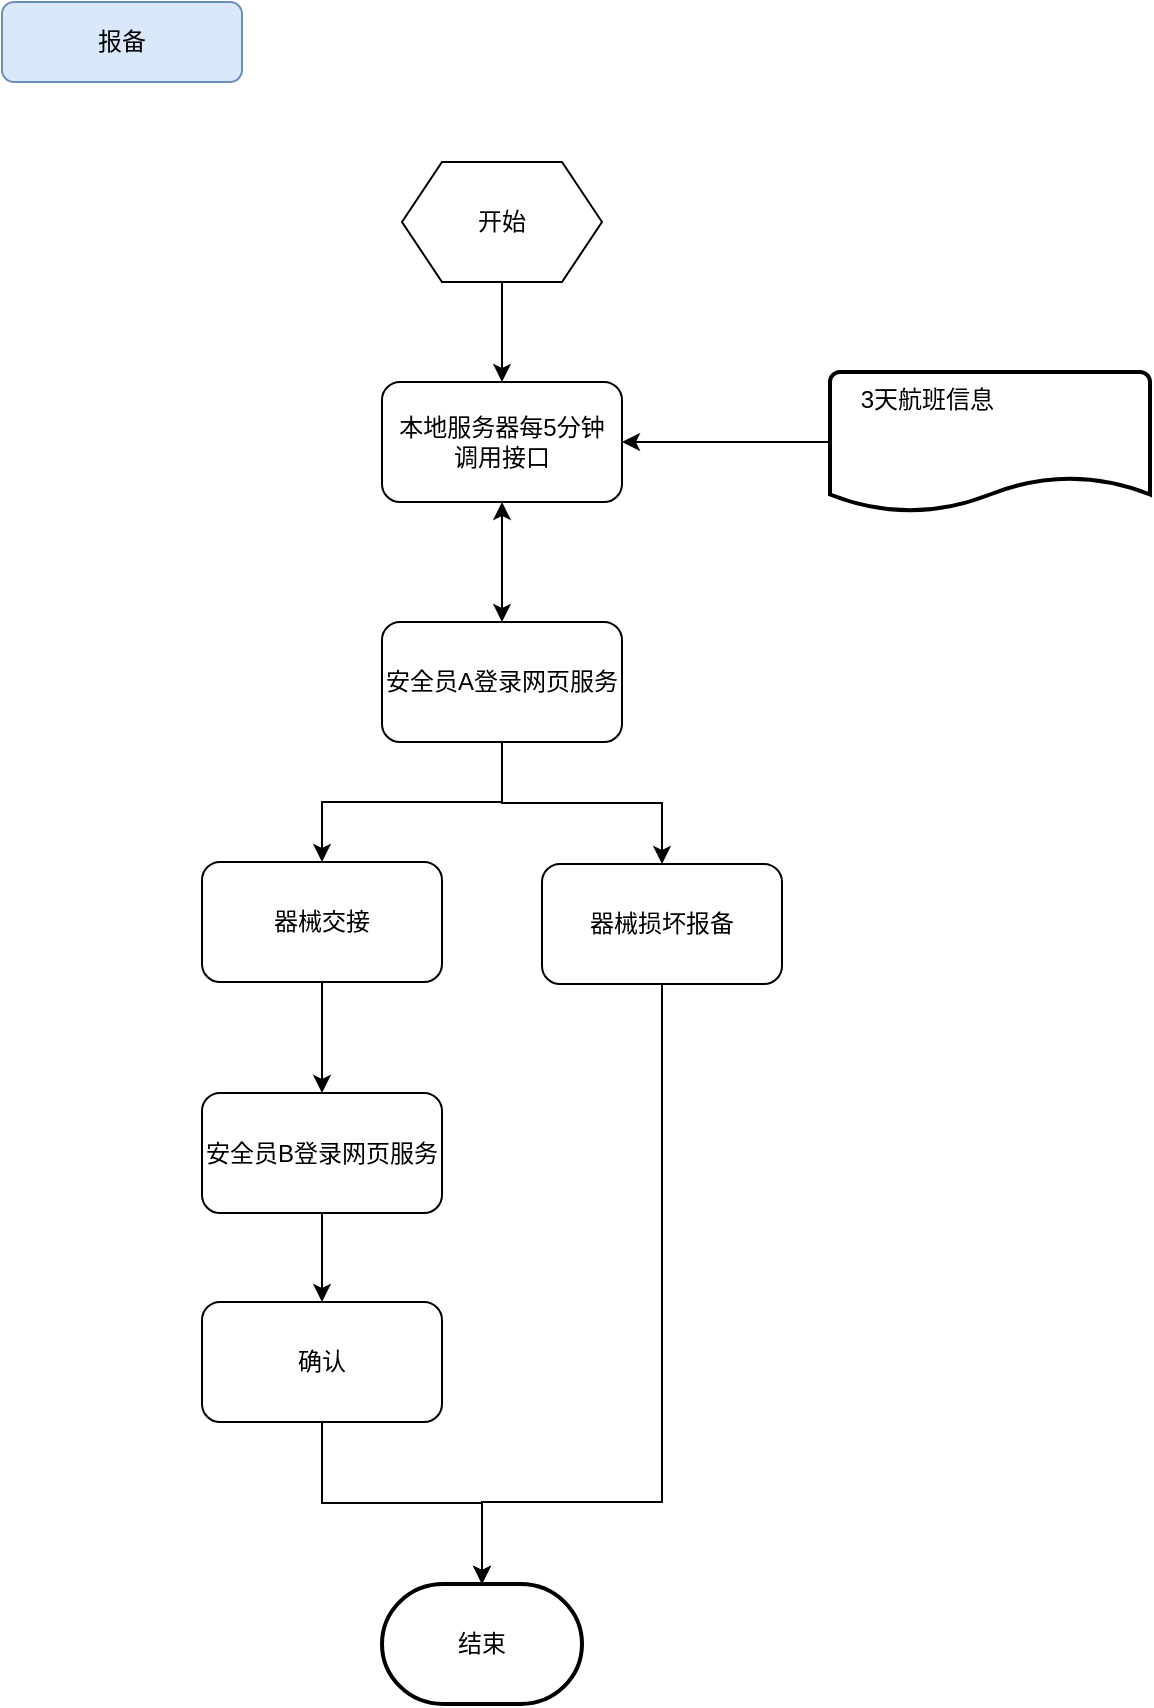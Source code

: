 <mxfile version="22.0.4" type="github">
  <diagram name="第 1 页" id="omGtUQTlMdmAvcbF8myk">
    <mxGraphModel dx="1434" dy="1927" grid="1" gridSize="10" guides="1" tooltips="1" connect="1" arrows="1" fold="1" page="1" pageScale="1" pageWidth="827" pageHeight="1169" math="0" shadow="0">
      <root>
        <mxCell id="0" />
        <mxCell id="1" parent="0" />
        <mxCell id="INWIUYFZAx7VzkQTHGjk-1" value="报备" style="rounded=1;whiteSpace=wrap;html=1;fontSize=12;glass=0;strokeWidth=1;shadow=0;fillColor=#dae8fc;strokeColor=#6c8ebf;" vertex="1" parent="1">
          <mxGeometry y="-1160" width="120" height="40" as="geometry" />
        </mxCell>
        <mxCell id="INWIUYFZAx7VzkQTHGjk-8" style="edgeStyle=orthogonalEdgeStyle;rounded=0;orthogonalLoop=1;jettySize=auto;html=1;entryX=0.5;entryY=0;entryDx=0;entryDy=0;startArrow=classic;startFill=1;" edge="1" parent="1" source="INWIUYFZAx7VzkQTHGjk-2" target="INWIUYFZAx7VzkQTHGjk-4">
          <mxGeometry relative="1" as="geometry" />
        </mxCell>
        <mxCell id="INWIUYFZAx7VzkQTHGjk-2" value="本地服务器每5分钟&lt;br&gt;调用接口" style="rounded=1;whiteSpace=wrap;html=1;" vertex="1" parent="1">
          <mxGeometry x="190" y="-970" width="120" height="60" as="geometry" />
        </mxCell>
        <mxCell id="INWIUYFZAx7VzkQTHGjk-7" style="edgeStyle=orthogonalEdgeStyle;rounded=0;orthogonalLoop=1;jettySize=auto;html=1;entryX=0.5;entryY=0;entryDx=0;entryDy=0;" edge="1" parent="1" source="INWIUYFZAx7VzkQTHGjk-3" target="INWIUYFZAx7VzkQTHGjk-2">
          <mxGeometry relative="1" as="geometry" />
        </mxCell>
        <mxCell id="INWIUYFZAx7VzkQTHGjk-3" value="开始" style="shape=hexagon;perimeter=hexagonPerimeter2;whiteSpace=wrap;html=1;fixedSize=1;" vertex="1" parent="1">
          <mxGeometry x="200" y="-1080" width="100" height="60" as="geometry" />
        </mxCell>
        <mxCell id="INWIUYFZAx7VzkQTHGjk-9" style="edgeStyle=orthogonalEdgeStyle;rounded=0;orthogonalLoop=1;jettySize=auto;html=1;" edge="1" parent="1" source="INWIUYFZAx7VzkQTHGjk-4" target="INWIUYFZAx7VzkQTHGjk-5">
          <mxGeometry relative="1" as="geometry" />
        </mxCell>
        <mxCell id="INWIUYFZAx7VzkQTHGjk-10" style="edgeStyle=orthogonalEdgeStyle;rounded=0;orthogonalLoop=1;jettySize=auto;html=1;" edge="1" parent="1" source="INWIUYFZAx7VzkQTHGjk-4" target="INWIUYFZAx7VzkQTHGjk-6">
          <mxGeometry relative="1" as="geometry" />
        </mxCell>
        <mxCell id="INWIUYFZAx7VzkQTHGjk-4" value="安全员A登录网页服务" style="rounded=1;whiteSpace=wrap;html=1;" vertex="1" parent="1">
          <mxGeometry x="190" y="-850" width="120" height="60" as="geometry" />
        </mxCell>
        <mxCell id="INWIUYFZAx7VzkQTHGjk-14" style="edgeStyle=orthogonalEdgeStyle;rounded=0;orthogonalLoop=1;jettySize=auto;html=1;entryX=0.5;entryY=0;entryDx=0;entryDy=0;" edge="1" parent="1" source="INWIUYFZAx7VzkQTHGjk-5" target="INWIUYFZAx7VzkQTHGjk-13">
          <mxGeometry relative="1" as="geometry" />
        </mxCell>
        <mxCell id="INWIUYFZAx7VzkQTHGjk-5" value="器械交接" style="rounded=1;whiteSpace=wrap;html=1;" vertex="1" parent="1">
          <mxGeometry x="100" y="-730" width="120" height="60" as="geometry" />
        </mxCell>
        <mxCell id="INWIUYFZAx7VzkQTHGjk-19" style="edgeStyle=orthogonalEdgeStyle;rounded=0;orthogonalLoop=1;jettySize=auto;html=1;" edge="1" parent="1" source="INWIUYFZAx7VzkQTHGjk-6" target="INWIUYFZAx7VzkQTHGjk-17">
          <mxGeometry relative="1" as="geometry">
            <Array as="points">
              <mxPoint x="330" y="-410" />
              <mxPoint x="240" y="-410" />
            </Array>
          </mxGeometry>
        </mxCell>
        <mxCell id="INWIUYFZAx7VzkQTHGjk-6" value="器械损坏报备" style="rounded=1;whiteSpace=wrap;html=1;" vertex="1" parent="1">
          <mxGeometry x="270" y="-729" width="120" height="60" as="geometry" />
        </mxCell>
        <mxCell id="INWIUYFZAx7VzkQTHGjk-12" style="edgeStyle=orthogonalEdgeStyle;rounded=0;orthogonalLoop=1;jettySize=auto;html=1;" edge="1" parent="1" source="INWIUYFZAx7VzkQTHGjk-11" target="INWIUYFZAx7VzkQTHGjk-2">
          <mxGeometry relative="1" as="geometry" />
        </mxCell>
        <mxCell id="INWIUYFZAx7VzkQTHGjk-11" value="    3天航班信息&#xa;&#xa;&#xa;" style="strokeWidth=2;shape=mxgraph.flowchart.document2;size=0.25;align=left;whiteSpace=wrap;labelBackgroundColor=none;labelBorderColor=none;verticalAlign=top;" vertex="1" parent="1">
          <mxGeometry x="414" y="-975" width="160" height="70" as="geometry" />
        </mxCell>
        <mxCell id="INWIUYFZAx7VzkQTHGjk-16" style="edgeStyle=orthogonalEdgeStyle;rounded=0;orthogonalLoop=1;jettySize=auto;html=1;" edge="1" parent="1" source="INWIUYFZAx7VzkQTHGjk-13" target="INWIUYFZAx7VzkQTHGjk-15">
          <mxGeometry relative="1" as="geometry" />
        </mxCell>
        <mxCell id="INWIUYFZAx7VzkQTHGjk-13" value="安全员B登录网页服务" style="rounded=1;whiteSpace=wrap;html=1;" vertex="1" parent="1">
          <mxGeometry x="100" y="-614.5" width="120" height="60" as="geometry" />
        </mxCell>
        <mxCell id="INWIUYFZAx7VzkQTHGjk-15" value="确认" style="rounded=1;whiteSpace=wrap;html=1;" vertex="1" parent="1">
          <mxGeometry x="100" y="-510" width="120" height="60" as="geometry" />
        </mxCell>
        <mxCell id="INWIUYFZAx7VzkQTHGjk-17" value="结束" style="strokeWidth=2;html=1;shape=mxgraph.flowchart.terminator;whiteSpace=wrap;" vertex="1" parent="1">
          <mxGeometry x="190" y="-369" width="100" height="60" as="geometry" />
        </mxCell>
        <mxCell id="INWIUYFZAx7VzkQTHGjk-18" style="edgeStyle=orthogonalEdgeStyle;rounded=0;orthogonalLoop=1;jettySize=auto;html=1;entryX=0.5;entryY=0;entryDx=0;entryDy=0;entryPerimeter=0;" edge="1" parent="1" source="INWIUYFZAx7VzkQTHGjk-15" target="INWIUYFZAx7VzkQTHGjk-17">
          <mxGeometry relative="1" as="geometry" />
        </mxCell>
      </root>
    </mxGraphModel>
  </diagram>
</mxfile>
